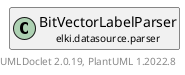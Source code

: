 @startuml
    remove .*\.(Instance|Par|Parameterizer|Factory)$
    set namespaceSeparator none
    hide empty fields
    hide empty methods

    class "<size:14>BitVectorLabelParser.Par\n<size:10>elki.datasource.parser" as elki.datasource.parser.BitVectorLabelParser.Par [[BitVectorLabelParser.Par.html]] {
        +make(): BitVectorLabelParser
    }

    abstract class "<size:14>AbstractStreamingParser.Par\n<size:10>elki.datasource.parser" as elki.datasource.parser.AbstractStreamingParser.Par [[AbstractStreamingParser.Par.html]] {
        {abstract} +make(): AbstractStreamingParser
    }
    class "<size:14>BitVectorLabelParser\n<size:10>elki.datasource.parser" as elki.datasource.parser.BitVectorLabelParser [[BitVectorLabelParser.html]]

    elki.datasource.parser.AbstractStreamingParser.Par <|-- elki.datasource.parser.BitVectorLabelParser.Par
    elki.datasource.parser.BitVectorLabelParser +-- elki.datasource.parser.BitVectorLabelParser.Par

    center footer UMLDoclet 2.0.19, PlantUML 1.2022.8
@enduml
